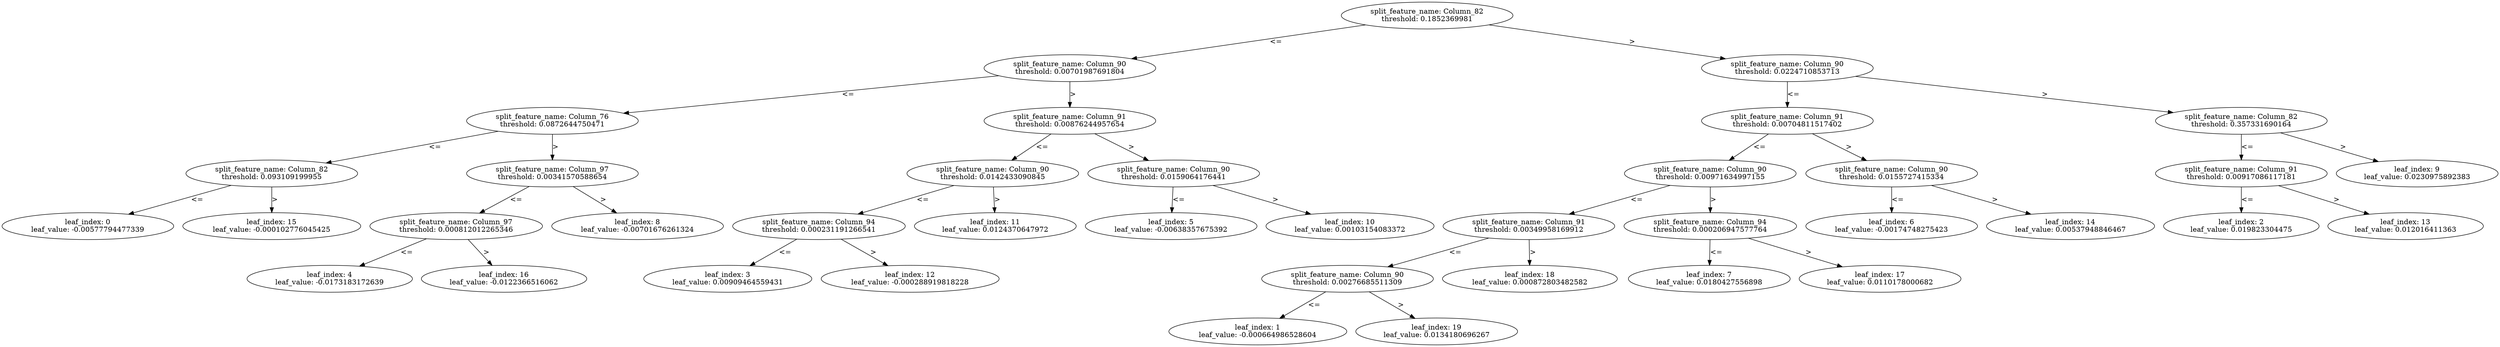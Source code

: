 digraph Tree5 {
	split0 [label="split_feature_name: Column_82\nthreshold: 0.1852369981"]
	split2 [label="split_feature_name: Column_90\nthreshold: 0.00701987691804"]
	split3 [label="split_feature_name: Column_76\nthreshold: 0.0872644750471"]
	split14 [label="split_feature_name: Column_82\nthreshold: 0.093109199955"]
	leaf0 [label="leaf_index: 0\nleaf_value: -0.00577794477339"]
	split14 -> leaf0 [label="<="]
	leaf15 [label="leaf_index: 15\nleaf_value: -0.000102776045425"]
	split14 -> leaf15 [label=">"]
	split3 -> split14 [label="<="]
	split7 [label="split_feature_name: Column_97\nthreshold: 0.00341570588654"]
	split15 [label="split_feature_name: Column_97\nthreshold: 0.000812012265346"]
	leaf4 [label="leaf_index: 4\nleaf_value: -0.0173183172639"]
	split15 -> leaf4 [label="<="]
	leaf16 [label="leaf_index: 16\nleaf_value: -0.0122366516062"]
	split15 -> leaf16 [label=">"]
	split7 -> split15 [label="<="]
	leaf8 [label="leaf_index: 8\nleaf_value: -0.00701676261324"]
	split7 -> leaf8 [label=">"]
	split3 -> split7 [label=">"]
	split2 -> split3 [label="<="]
	split4 [label="split_feature_name: Column_91\nthreshold: 0.00876244957654"]
	split10 [label="split_feature_name: Column_90\nthreshold: 0.0142433090845"]
	split11 [label="split_feature_name: Column_94\nthreshold: 0.000231191266541"]
	leaf3 [label="leaf_index: 3\nleaf_value: 0.00909464559431"]
	split11 -> leaf3 [label="<="]
	leaf12 [label="leaf_index: 12\nleaf_value: -0.000288919818228"]
	split11 -> leaf12 [label=">"]
	split10 -> split11 [label="<="]
	leaf11 [label="leaf_index: 11\nleaf_value: 0.0124370647972"]
	split10 -> leaf11 [label=">"]
	split4 -> split10 [label="<="]
	split9 [label="split_feature_name: Column_90\nthreshold: 0.0159064176441"]
	leaf5 [label="leaf_index: 5\nleaf_value: -0.00638357675392"]
	split9 -> leaf5 [label="<="]
	leaf10 [label="leaf_index: 10\nleaf_value: 0.00103154083372"]
	split9 -> leaf10 [label=">"]
	split4 -> split9 [label=">"]
	split2 -> split4 [label=">"]
	split0 -> split2 [label="<="]
	split1 [label="split_feature_name: Column_90\nthreshold: 0.0224710853713"]
	split5 [label="split_feature_name: Column_91\nthreshold: 0.00704811517402"]
	split6 [label="split_feature_name: Column_90\nthreshold: 0.00971634997155"]
	split17 [label="split_feature_name: Column_91\nthreshold: 0.00349958169912"]
	split18 [label="split_feature_name: Column_90\nthreshold: 0.00276685511309"]
	leaf1 [label="leaf_index: 1\nleaf_value: -0.000664986528604"]
	split18 -> leaf1 [label="<="]
	leaf19 [label="leaf_index: 19\nleaf_value: 0.0134180696267"]
	split18 -> leaf19 [label=">"]
	split17 -> split18 [label="<="]
	leaf18 [label="leaf_index: 18\nleaf_value: 0.000872803482582"]
	split17 -> leaf18 [label=">"]
	split6 -> split17 [label="<="]
	split16 [label="split_feature_name: Column_94\nthreshold: 0.000206947577764"]
	leaf7 [label="leaf_index: 7\nleaf_value: 0.0180427556898"]
	split16 -> leaf7 [label="<="]
	leaf17 [label="leaf_index: 17\nleaf_value: 0.0110178000682"]
	split16 -> leaf17 [label=">"]
	split6 -> split16 [label=">"]
	split5 -> split6 [label="<="]
	split13 [label="split_feature_name: Column_90\nthreshold: 0.0155727415334"]
	leaf6 [label="leaf_index: 6\nleaf_value: -0.00174748275423"]
	split13 -> leaf6 [label="<="]
	leaf14 [label="leaf_index: 14\nleaf_value: 0.00537948846467"]
	split13 -> leaf14 [label=">"]
	split5 -> split13 [label=">"]
	split1 -> split5 [label="<="]
	split8 [label="split_feature_name: Column_82\nthreshold: 0.357331690164"]
	split12 [label="split_feature_name: Column_91\nthreshold: 0.00917086117181"]
	leaf2 [label="leaf_index: 2\nleaf_value: 0.019823304475"]
	split12 -> leaf2 [label="<="]
	leaf13 [label="leaf_index: 13\nleaf_value: 0.012016411363"]
	split12 -> leaf13 [label=">"]
	split8 -> split12 [label="<="]
	leaf9 [label="leaf_index: 9\nleaf_value: 0.0230975892383"]
	split8 -> leaf9 [label=">"]
	split1 -> split8 [label=">"]
	split0 -> split1 [label=">"]
}
